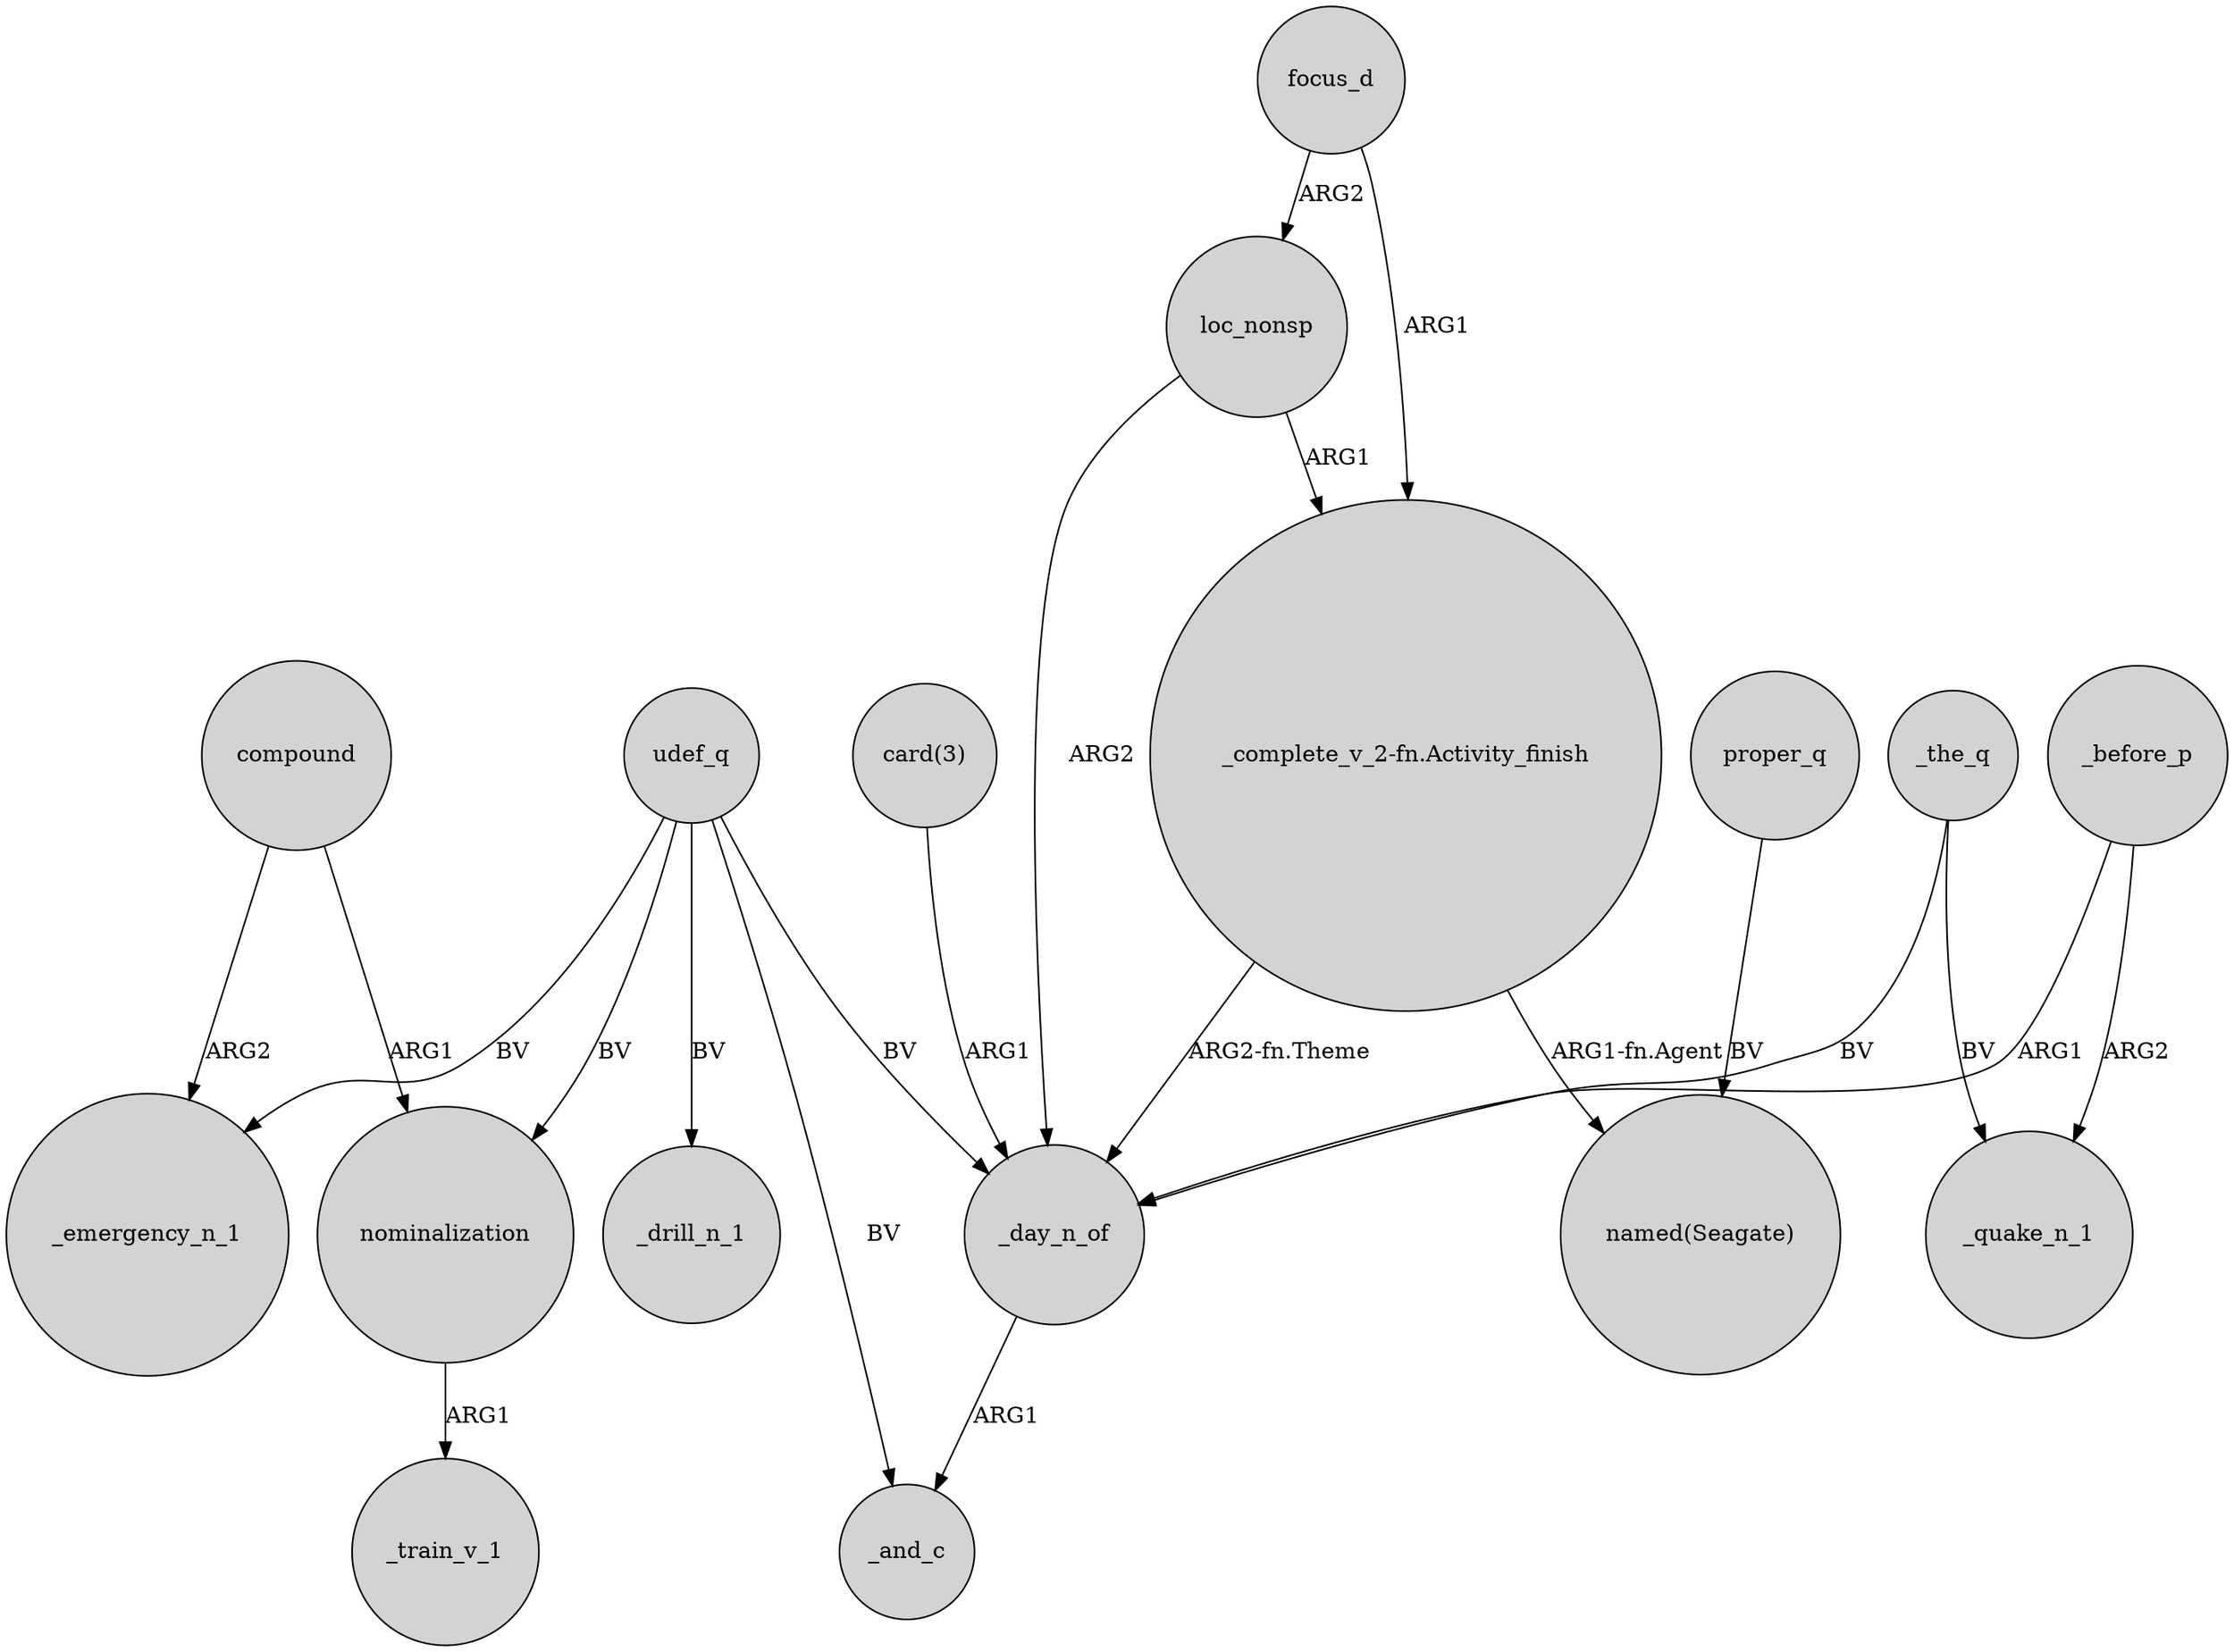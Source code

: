 digraph {
	node [shape=circle style=filled]
	focus_d -> "_complete_v_2-fn.Activity_finish" [label=ARG1]
	compound -> _emergency_n_1 [label=ARG2]
	focus_d -> loc_nonsp [label=ARG2]
	_before_p -> _quake_n_1 [label=ARG2]
	_the_q -> _quake_n_1 [label=BV]
	udef_q -> _day_n_of [label=BV]
	udef_q -> _drill_n_1 [label=BV]
	_before_p -> _day_n_of [label=ARG1]
	proper_q -> "named(Seagate)" [label=BV]
	_the_q -> _day_n_of [label=BV]
	"_complete_v_2-fn.Activity_finish" -> "named(Seagate)" [label="ARG1-fn.Agent"]
	loc_nonsp -> "_complete_v_2-fn.Activity_finish" [label=ARG1]
	udef_q -> _emergency_n_1 [label=BV]
	"card(3)" -> _day_n_of [label=ARG1]
	udef_q -> nominalization [label=BV]
	loc_nonsp -> _day_n_of [label=ARG2]
	udef_q -> _and_c [label=BV]
	_day_n_of -> _and_c [label=ARG1]
	compound -> nominalization [label=ARG1]
	nominalization -> _train_v_1 [label=ARG1]
	"_complete_v_2-fn.Activity_finish" -> _day_n_of [label="ARG2-fn.Theme"]
}
